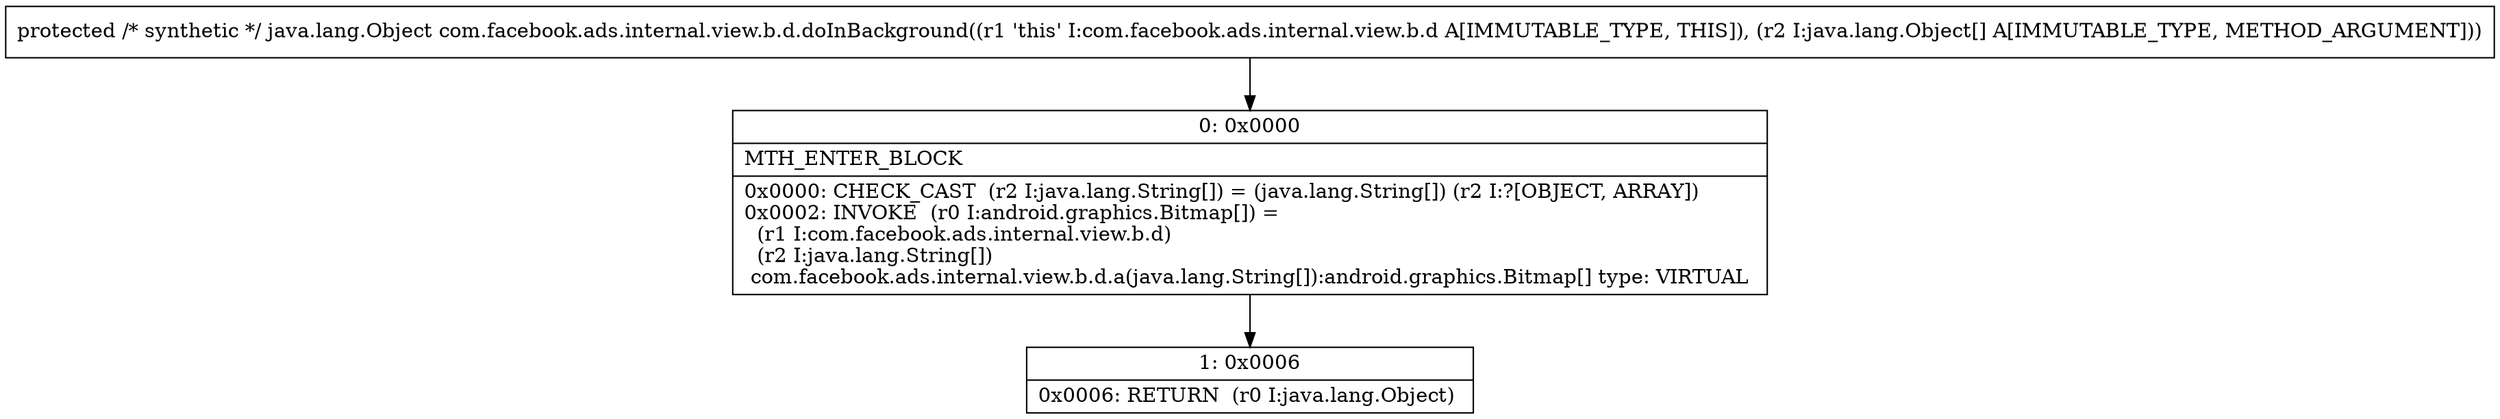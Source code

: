 digraph "CFG forcom.facebook.ads.internal.view.b.d.doInBackground([Ljava\/lang\/Object;)Ljava\/lang\/Object;" {
Node_0 [shape=record,label="{0\:\ 0x0000|MTH_ENTER_BLOCK\l|0x0000: CHECK_CAST  (r2 I:java.lang.String[]) = (java.lang.String[]) (r2 I:?[OBJECT, ARRAY]) \l0x0002: INVOKE  (r0 I:android.graphics.Bitmap[]) = \l  (r1 I:com.facebook.ads.internal.view.b.d)\l  (r2 I:java.lang.String[])\l com.facebook.ads.internal.view.b.d.a(java.lang.String[]):android.graphics.Bitmap[] type: VIRTUAL \l}"];
Node_1 [shape=record,label="{1\:\ 0x0006|0x0006: RETURN  (r0 I:java.lang.Object) \l}"];
MethodNode[shape=record,label="{protected \/* synthetic *\/ java.lang.Object com.facebook.ads.internal.view.b.d.doInBackground((r1 'this' I:com.facebook.ads.internal.view.b.d A[IMMUTABLE_TYPE, THIS]), (r2 I:java.lang.Object[] A[IMMUTABLE_TYPE, METHOD_ARGUMENT])) }"];
MethodNode -> Node_0;
Node_0 -> Node_1;
}

